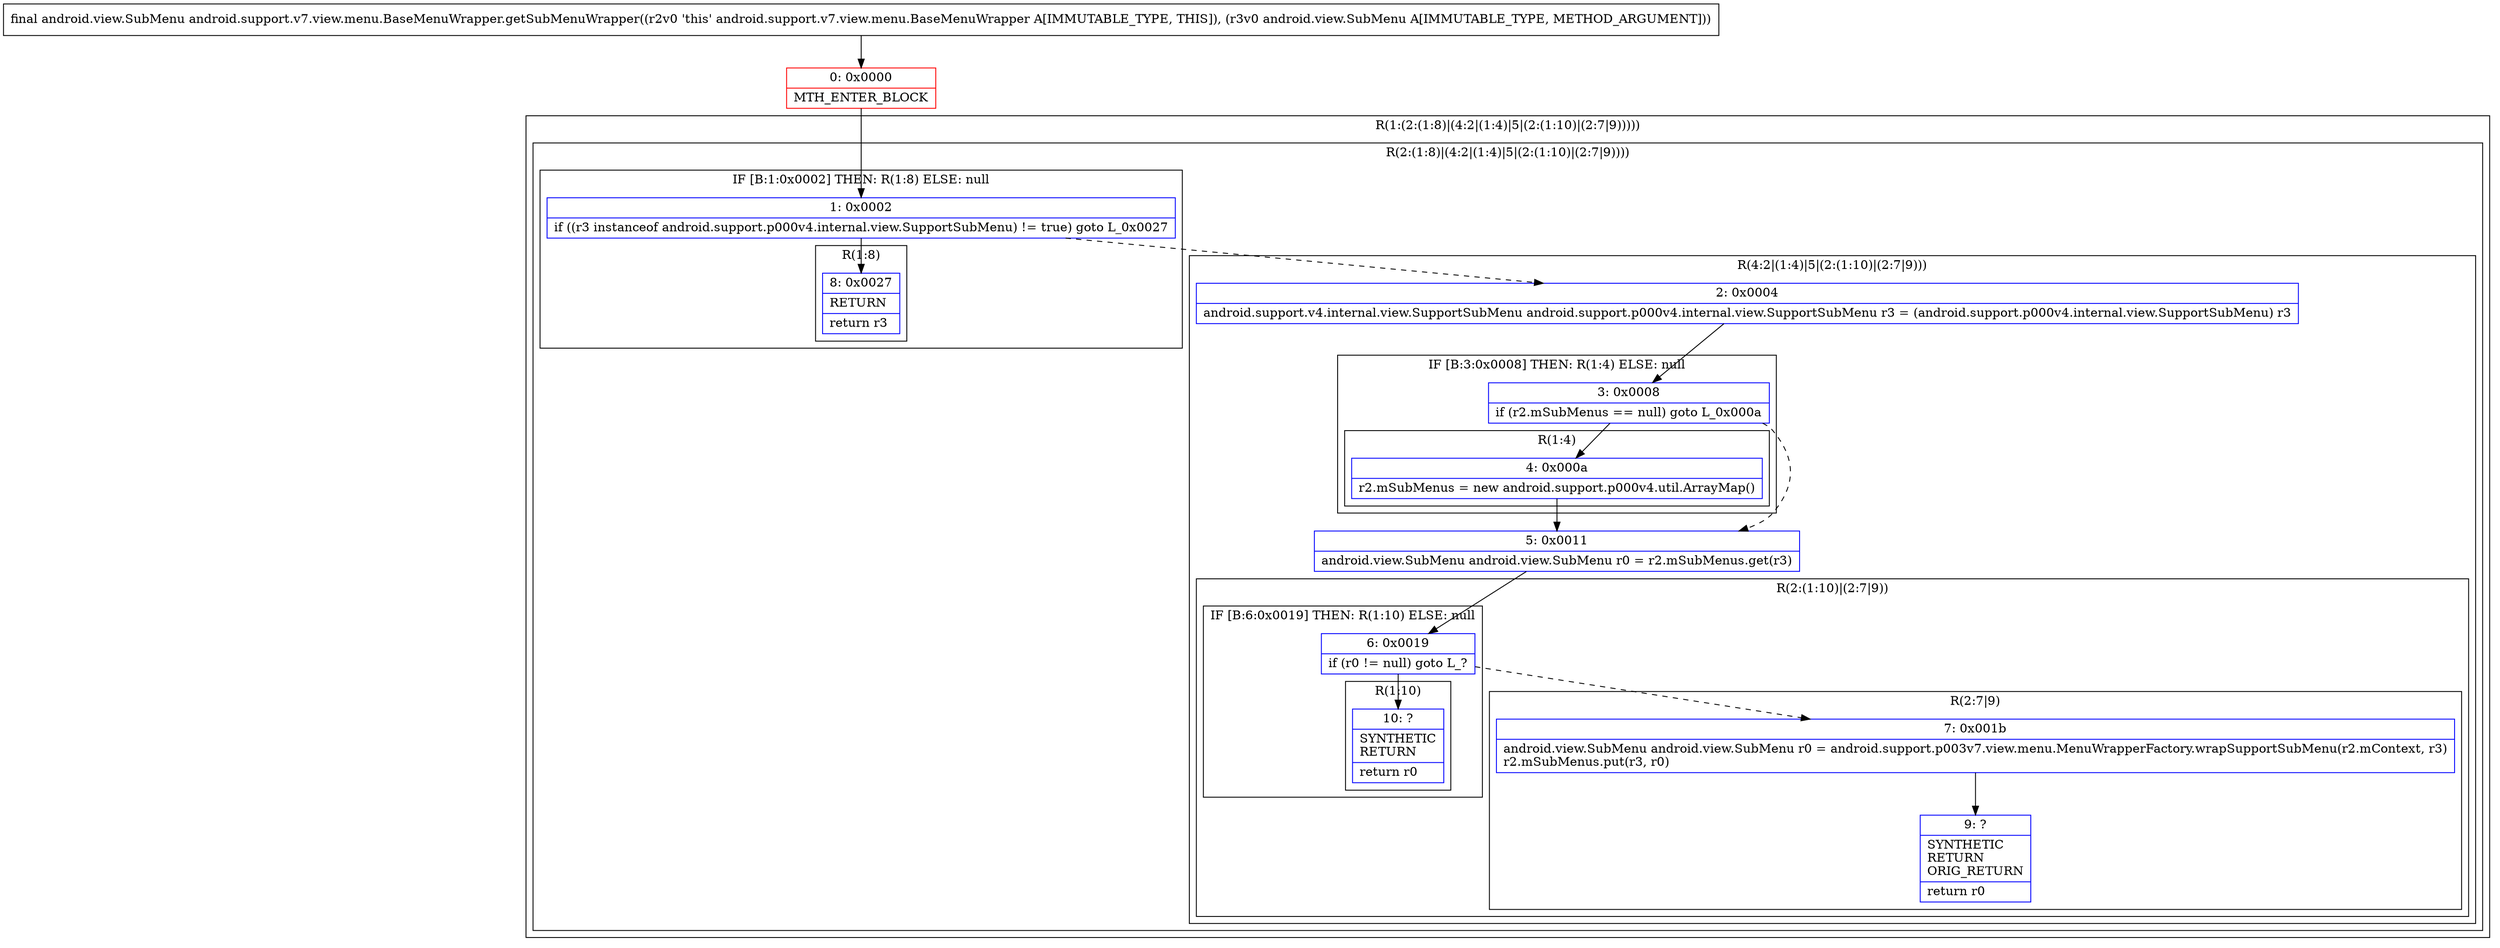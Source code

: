 digraph "CFG forandroid.support.v7.view.menu.BaseMenuWrapper.getSubMenuWrapper(Landroid\/view\/SubMenu;)Landroid\/view\/SubMenu;" {
subgraph cluster_Region_219489395 {
label = "R(1:(2:(1:8)|(4:2|(1:4)|5|(2:(1:10)|(2:7|9)))))";
node [shape=record,color=blue];
subgraph cluster_Region_415887435 {
label = "R(2:(1:8)|(4:2|(1:4)|5|(2:(1:10)|(2:7|9))))";
node [shape=record,color=blue];
subgraph cluster_IfRegion_1194948291 {
label = "IF [B:1:0x0002] THEN: R(1:8) ELSE: null";
node [shape=record,color=blue];
Node_1 [shape=record,label="{1\:\ 0x0002|if ((r3 instanceof android.support.p000v4.internal.view.SupportSubMenu) != true) goto L_0x0027\l}"];
subgraph cluster_Region_834404508 {
label = "R(1:8)";
node [shape=record,color=blue];
Node_8 [shape=record,label="{8\:\ 0x0027|RETURN\l|return r3\l}"];
}
}
subgraph cluster_Region_1381232921 {
label = "R(4:2|(1:4)|5|(2:(1:10)|(2:7|9)))";
node [shape=record,color=blue];
Node_2 [shape=record,label="{2\:\ 0x0004|android.support.v4.internal.view.SupportSubMenu android.support.p000v4.internal.view.SupportSubMenu r3 = (android.support.p000v4.internal.view.SupportSubMenu) r3\l}"];
subgraph cluster_IfRegion_355376228 {
label = "IF [B:3:0x0008] THEN: R(1:4) ELSE: null";
node [shape=record,color=blue];
Node_3 [shape=record,label="{3\:\ 0x0008|if (r2.mSubMenus == null) goto L_0x000a\l}"];
subgraph cluster_Region_1110605090 {
label = "R(1:4)";
node [shape=record,color=blue];
Node_4 [shape=record,label="{4\:\ 0x000a|r2.mSubMenus = new android.support.p000v4.util.ArrayMap()\l}"];
}
}
Node_5 [shape=record,label="{5\:\ 0x0011|android.view.SubMenu android.view.SubMenu r0 = r2.mSubMenus.get(r3)\l}"];
subgraph cluster_Region_1311872201 {
label = "R(2:(1:10)|(2:7|9))";
node [shape=record,color=blue];
subgraph cluster_IfRegion_1348446883 {
label = "IF [B:6:0x0019] THEN: R(1:10) ELSE: null";
node [shape=record,color=blue];
Node_6 [shape=record,label="{6\:\ 0x0019|if (r0 != null) goto L_?\l}"];
subgraph cluster_Region_283126257 {
label = "R(1:10)";
node [shape=record,color=blue];
Node_10 [shape=record,label="{10\:\ ?|SYNTHETIC\lRETURN\l|return r0\l}"];
}
}
subgraph cluster_Region_1491313284 {
label = "R(2:7|9)";
node [shape=record,color=blue];
Node_7 [shape=record,label="{7\:\ 0x001b|android.view.SubMenu android.view.SubMenu r0 = android.support.p003v7.view.menu.MenuWrapperFactory.wrapSupportSubMenu(r2.mContext, r3)\lr2.mSubMenus.put(r3, r0)\l}"];
Node_9 [shape=record,label="{9\:\ ?|SYNTHETIC\lRETURN\lORIG_RETURN\l|return r0\l}"];
}
}
}
}
}
Node_0 [shape=record,color=red,label="{0\:\ 0x0000|MTH_ENTER_BLOCK\l}"];
MethodNode[shape=record,label="{final android.view.SubMenu android.support.v7.view.menu.BaseMenuWrapper.getSubMenuWrapper((r2v0 'this' android.support.v7.view.menu.BaseMenuWrapper A[IMMUTABLE_TYPE, THIS]), (r3v0 android.view.SubMenu A[IMMUTABLE_TYPE, METHOD_ARGUMENT])) }"];
MethodNode -> Node_0;
Node_1 -> Node_2[style=dashed];
Node_1 -> Node_8;
Node_2 -> Node_3;
Node_3 -> Node_4;
Node_3 -> Node_5[style=dashed];
Node_4 -> Node_5;
Node_5 -> Node_6;
Node_6 -> Node_7[style=dashed];
Node_6 -> Node_10;
Node_7 -> Node_9;
Node_0 -> Node_1;
}

